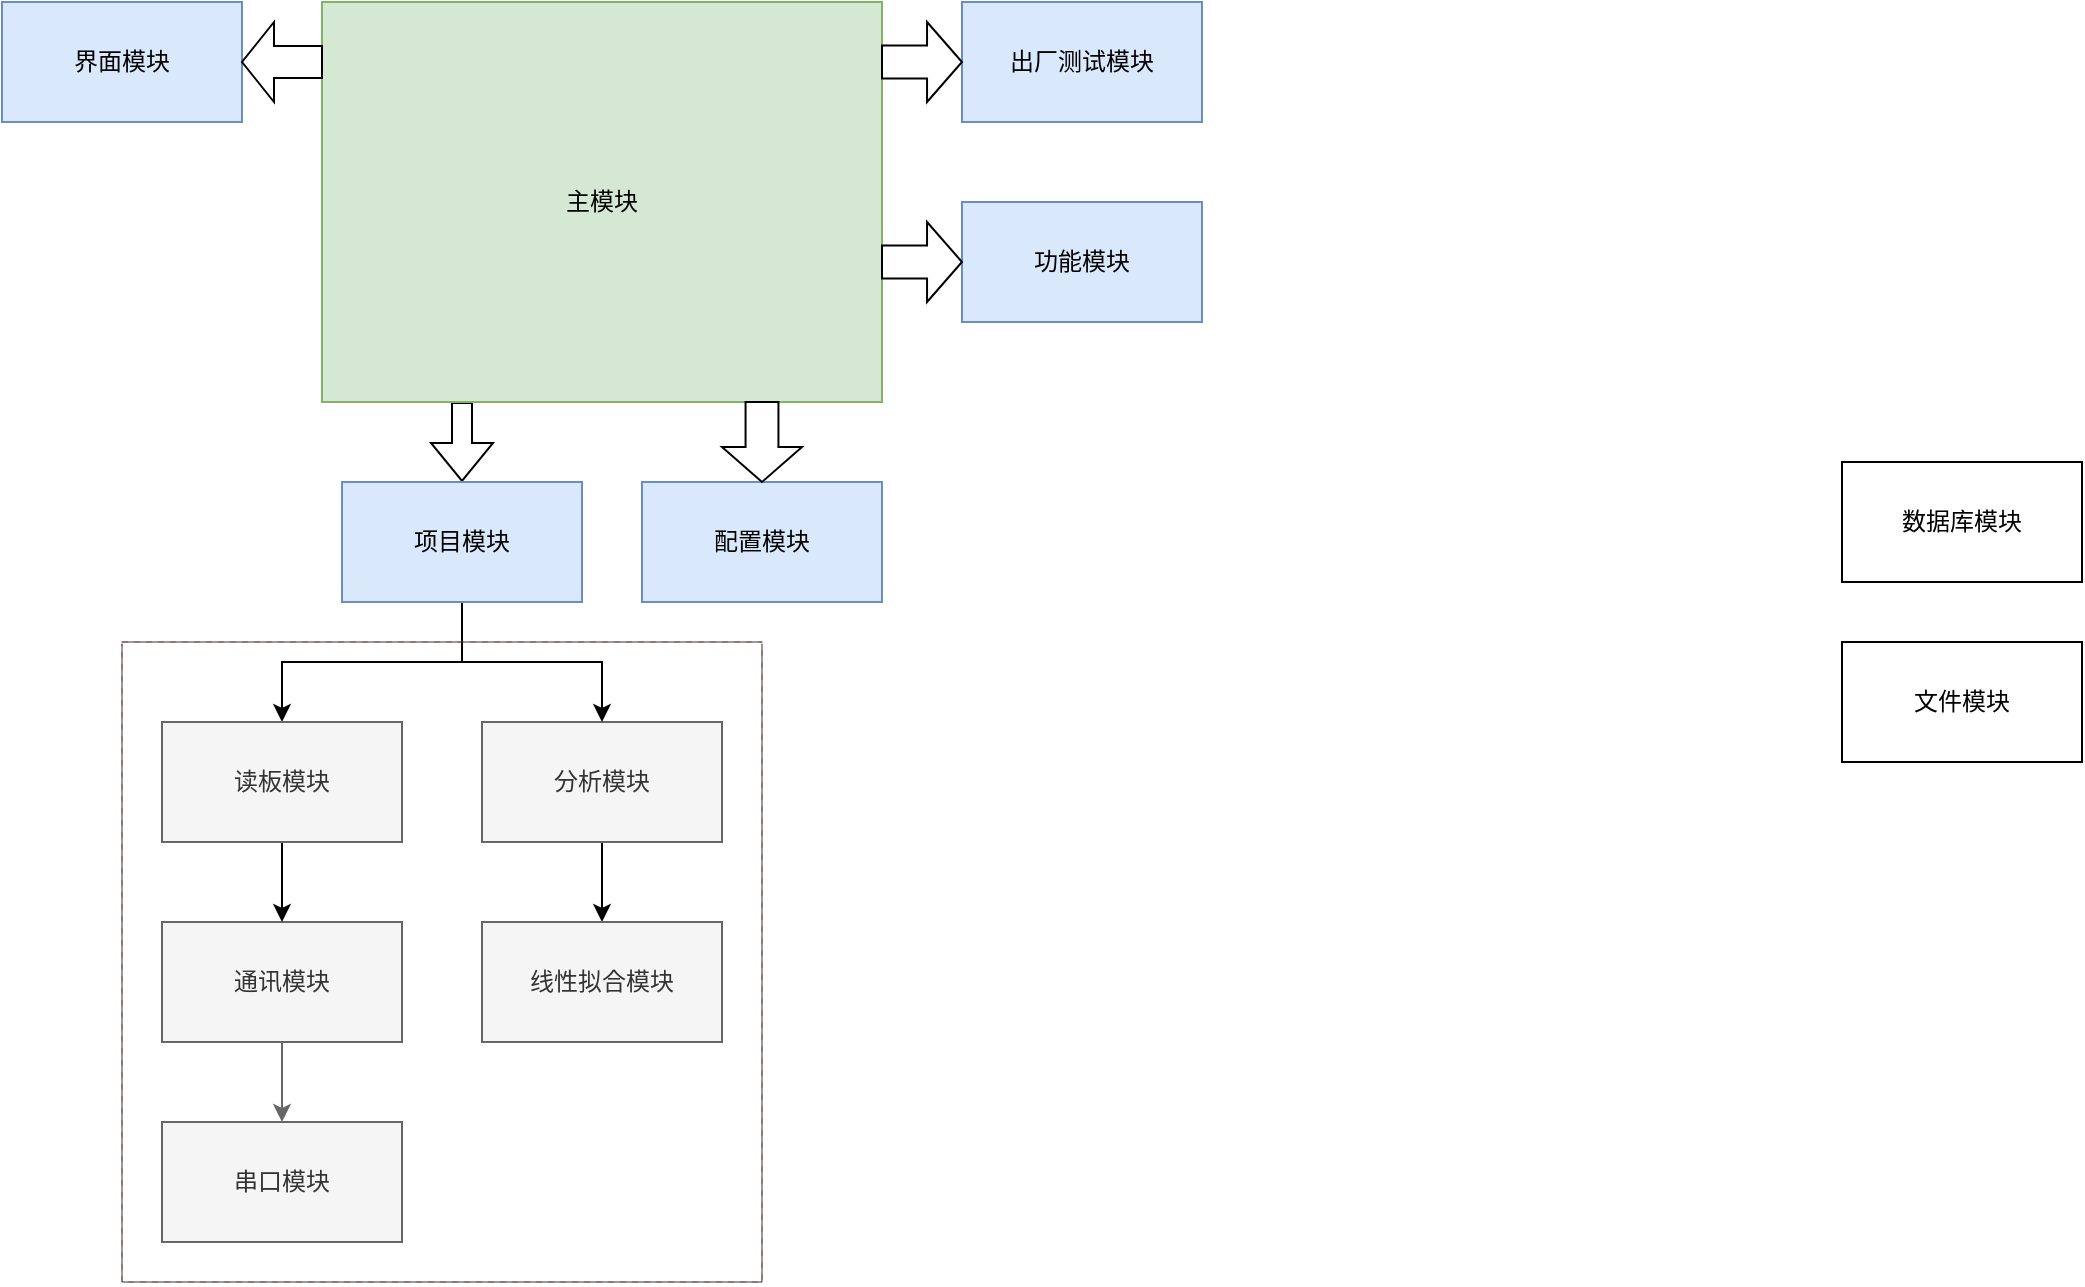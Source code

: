 <mxfile version="15.2.7" type="device"><diagram id="C5RBs43oDa-KdzZeNtuy" name="结构框图"><mxGraphModel dx="905" dy="672" grid="1" gridSize="10" guides="1" tooltips="1" connect="1" arrows="1" fold="1" page="1" pageScale="1" pageWidth="1169" pageHeight="827" background="#ffffff" math="0" shadow="0"><root><mxCell id="WIyWlLk6GJQsqaUBKTNV-0"/><mxCell id="WIyWlLk6GJQsqaUBKTNV-1" parent="WIyWlLk6GJQsqaUBKTNV-0"/><mxCell id="jWNHiAMjwblcm2dq2UD2-46" style="edgeStyle=orthogonalEdgeStyle;rounded=0;orthogonalLoop=1;jettySize=auto;html=1;exitX=0.25;exitY=1;exitDx=0;exitDy=0;fontFamily=Helvetica;entryX=0.5;entryY=0;entryDx=0;entryDy=0;entryPerimeter=0;shape=flexArrow;" parent="WIyWlLk6GJQsqaUBKTNV-1" source="jWNHiAMjwblcm2dq2UD2-32" target="jWNHiAMjwblcm2dq2UD2-43" edge="1"><mxGeometry relative="1" as="geometry"><mxPoint x="510" y="300" as="targetPoint"/></mxGeometry></mxCell><mxCell id="jWNHiAMjwblcm2dq2UD2-32" value="主模块" style="rounded=0;whiteSpace=wrap;html=1;sketch=0;fillColor=#d5e8d4;strokeColor=#82b366;fontFamily=Helvetica;" parent="WIyWlLk6GJQsqaUBKTNV-1" vertex="1"><mxGeometry x="440" y="80" width="280" height="200" as="geometry"/></mxCell><mxCell id="jWNHiAMjwblcm2dq2UD2-54" style="edgeStyle=orthogonalEdgeStyle;rounded=0;orthogonalLoop=1;jettySize=auto;html=1;entryX=0.5;entryY=0;entryDx=0;entryDy=0;fontFamily=Helvetica;" parent="WIyWlLk6GJQsqaUBKTNV-1" source="jWNHiAMjwblcm2dq2UD2-33" target="jWNHiAMjwblcm2dq2UD2-40" edge="1"><mxGeometry relative="1" as="geometry"/></mxCell><mxCell id="jWNHiAMjwblcm2dq2UD2-33" value="分析模块" style="rounded=0;whiteSpace=wrap;html=1;sketch=0;fillColor=#f5f5f5;strokeColor=#666666;fontColor=#333333;glass=0;" parent="WIyWlLk6GJQsqaUBKTNV-1" vertex="1"><mxGeometry x="520" y="440" width="120" height="60" as="geometry"/></mxCell><mxCell id="jWNHiAMjwblcm2dq2UD2-34" value="功能模块" style="rounded=0;whiteSpace=wrap;html=1;sketch=0;fillColor=#dae8fc;strokeColor=#6c8ebf;" parent="WIyWlLk6GJQsqaUBKTNV-1" vertex="1"><mxGeometry x="760" y="180" width="120" height="60" as="geometry"/></mxCell><mxCell id="jWNHiAMjwblcm2dq2UD2-35" value="数据库模块" style="rounded=0;whiteSpace=wrap;html=1;sketch=0;" parent="WIyWlLk6GJQsqaUBKTNV-1" vertex="1"><mxGeometry x="1200" y="310" width="120" height="60" as="geometry"/></mxCell><mxCell id="jWNHiAMjwblcm2dq2UD2-53" style="edgeStyle=orthogonalEdgeStyle;rounded=0;orthogonalLoop=1;jettySize=auto;html=1;entryX=0.5;entryY=0;entryDx=0;entryDy=0;fontFamily=Helvetica;fillColor=#f5f5f5;strokeColor=#666666;" parent="WIyWlLk6GJQsqaUBKTNV-1" source="jWNHiAMjwblcm2dq2UD2-36" target="jWNHiAMjwblcm2dq2UD2-45" edge="1"><mxGeometry relative="1" as="geometry"/></mxCell><mxCell id="jWNHiAMjwblcm2dq2UD2-36" value="通讯模块" style="whiteSpace=wrap;html=1;sketch=0;fillColor=#f5f5f5;strokeColor=#666666;fontColor=#333333;" parent="WIyWlLk6GJQsqaUBKTNV-1" vertex="1"><mxGeometry x="360" y="540" width="120" height="60" as="geometry"/></mxCell><mxCell id="jWNHiAMjwblcm2dq2UD2-38" value="界面模块" style="whiteSpace=wrap;html=1;sketch=0;fillColor=#dae8fc;strokeColor=#6c8ebf;" parent="WIyWlLk6GJQsqaUBKTNV-1" vertex="1"><mxGeometry x="280" y="80" width="120" height="60" as="geometry"/></mxCell><mxCell id="jWNHiAMjwblcm2dq2UD2-39" value="配置模块" style="whiteSpace=wrap;html=1;sketch=0;fillColor=#dae8fc;strokeColor=#6c8ebf;" parent="WIyWlLk6GJQsqaUBKTNV-1" vertex="1"><mxGeometry x="600" y="320" width="120" height="60" as="geometry"/></mxCell><mxCell id="jWNHiAMjwblcm2dq2UD2-40" value="线性拟合模块" style="whiteSpace=wrap;html=1;sketch=0;fillColor=#f5f5f5;strokeColor=#666666;fontColor=#333333;" parent="WIyWlLk6GJQsqaUBKTNV-1" vertex="1"><mxGeometry x="520" y="540" width="120" height="60" as="geometry"/></mxCell><mxCell id="jWNHiAMjwblcm2dq2UD2-41" value="出厂测试模块" style="whiteSpace=wrap;html=1;sketch=0;fillColor=#dae8fc;strokeColor=#6c8ebf;" parent="WIyWlLk6GJQsqaUBKTNV-1" vertex="1"><mxGeometry x="760" y="80" width="120" height="60" as="geometry"/></mxCell><mxCell id="jWNHiAMjwblcm2dq2UD2-42" value="文件模块" style="whiteSpace=wrap;html=1;sketch=0;" parent="WIyWlLk6GJQsqaUBKTNV-1" vertex="1"><mxGeometry x="1200" y="400" width="120" height="60" as="geometry"/></mxCell><mxCell id="jWNHiAMjwblcm2dq2UD2-55" style="edgeStyle=orthogonalEdgeStyle;rounded=0;orthogonalLoop=1;jettySize=auto;html=1;entryX=0.5;entryY=0;entryDx=0;entryDy=0;fontFamily=Helvetica;" parent="WIyWlLk6GJQsqaUBKTNV-1" source="jWNHiAMjwblcm2dq2UD2-43" target="jWNHiAMjwblcm2dq2UD2-44" edge="1"><mxGeometry relative="1" as="geometry"/></mxCell><mxCell id="jWNHiAMjwblcm2dq2UD2-56" style="edgeStyle=orthogonalEdgeStyle;rounded=0;orthogonalLoop=1;jettySize=auto;html=1;fontFamily=Helvetica;" parent="WIyWlLk6GJQsqaUBKTNV-1" source="jWNHiAMjwblcm2dq2UD2-43" target="jWNHiAMjwblcm2dq2UD2-33" edge="1"><mxGeometry relative="1" as="geometry"/></mxCell><mxCell id="jWNHiAMjwblcm2dq2UD2-43" value="项目模块" style="whiteSpace=wrap;html=1;sketch=0;fillColor=#dae8fc;strokeColor=#6c8ebf;" parent="WIyWlLk6GJQsqaUBKTNV-1" vertex="1"><mxGeometry x="450" y="320" width="120" height="60" as="geometry"/></mxCell><mxCell id="jWNHiAMjwblcm2dq2UD2-52" style="edgeStyle=orthogonalEdgeStyle;rounded=0;orthogonalLoop=1;jettySize=auto;html=1;entryX=0.5;entryY=0;entryDx=0;entryDy=0;fontFamily=Helvetica;" parent="WIyWlLk6GJQsqaUBKTNV-1" source="jWNHiAMjwblcm2dq2UD2-44" target="jWNHiAMjwblcm2dq2UD2-36" edge="1"><mxGeometry relative="1" as="geometry"/></mxCell><mxCell id="jWNHiAMjwblcm2dq2UD2-44" value="读板模块" style="whiteSpace=wrap;html=1;sketch=0;fillColor=#f5f5f5;strokeColor=#666666;fontColor=#333333;" parent="WIyWlLk6GJQsqaUBKTNV-1" vertex="1"><mxGeometry x="360" y="440" width="120" height="60" as="geometry"/></mxCell><mxCell id="jWNHiAMjwblcm2dq2UD2-45" value="串口模块" style="whiteSpace=wrap;html=1;sketch=0;fillColor=#f5f5f5;strokeColor=#666666;fontColor=#333333;" parent="WIyWlLk6GJQsqaUBKTNV-1" vertex="1"><mxGeometry x="360" y="640" width="120" height="60" as="geometry"/></mxCell><mxCell id="jWNHiAMjwblcm2dq2UD2-60" value="" style="shape=singleArrow;whiteSpace=wrap;html=1;arrowWidth=0.4;arrowSize=0.4;sketch=0;fontFamily=Helvetica;rotation=-180;" parent="WIyWlLk6GJQsqaUBKTNV-1" vertex="1"><mxGeometry x="400" y="90" width="40" height="40" as="geometry"/></mxCell><mxCell id="jWNHiAMjwblcm2dq2UD2-61" value="" style="shape=singleArrow;whiteSpace=wrap;html=1;arrowWidth=0.411;arrowSize=0.437;sketch=0;fontFamily=Helvetica;" parent="WIyWlLk6GJQsqaUBKTNV-1" vertex="1"><mxGeometry x="720" y="90" width="40" height="40" as="geometry"/></mxCell><mxCell id="jWNHiAMjwblcm2dq2UD2-62" value="" style="shape=singleArrow;whiteSpace=wrap;html=1;arrowWidth=0.411;arrowSize=0.437;sketch=0;fontFamily=Helvetica;" parent="WIyWlLk6GJQsqaUBKTNV-1" vertex="1"><mxGeometry x="720" y="190" width="40" height="40" as="geometry"/></mxCell><mxCell id="jWNHiAMjwblcm2dq2UD2-63" value="" style="shape=singleArrow;whiteSpace=wrap;html=1;arrowWidth=0.411;arrowSize=0.437;sketch=0;fontFamily=Helvetica;rotation=90;" parent="WIyWlLk6GJQsqaUBKTNV-1" vertex="1"><mxGeometry x="640" y="280" width="40" height="40" as="geometry"/></mxCell><mxCell id="wuh9UxGK8-o5FfyBR8re-5" value="" style="group;dashed=1;opacity=40;strokeColor=#EA6B66;" vertex="1" connectable="0" parent="WIyWlLk6GJQsqaUBKTNV-1"><mxGeometry x="340" y="400" width="320" height="320" as="geometry"/></mxCell><mxCell id="wuh9UxGK8-o5FfyBR8re-1" value="" style="endArrow=none;html=1;opacity=40;" edge="1" parent="wuh9UxGK8-o5FfyBR8re-5"><mxGeometry width="50" height="50" relative="1" as="geometry"><mxPoint as="sourcePoint"/><mxPoint x="320" as="targetPoint"/></mxGeometry></mxCell><mxCell id="wuh9UxGK8-o5FfyBR8re-2" value="" style="endArrow=none;html=1;opacity=40;" edge="1" parent="wuh9UxGK8-o5FfyBR8re-5"><mxGeometry width="50" height="50" relative="1" as="geometry"><mxPoint y="320" as="sourcePoint"/><mxPoint y="0.997" as="targetPoint"/></mxGeometry></mxCell><mxCell id="wuh9UxGK8-o5FfyBR8re-3" value="" style="endArrow=none;html=1;opacity=40;" edge="1" parent="wuh9UxGK8-o5FfyBR8re-5"><mxGeometry width="50" height="50" relative="1" as="geometry"><mxPoint x="320" y="320" as="sourcePoint"/><mxPoint x="320" y="0.997" as="targetPoint"/></mxGeometry></mxCell><mxCell id="wuh9UxGK8-o5FfyBR8re-4" value="" style="endArrow=none;html=1;opacity=40;" edge="1" parent="wuh9UxGK8-o5FfyBR8re-5"><mxGeometry width="50" height="50" relative="1" as="geometry"><mxPoint y="320" as="sourcePoint"/><mxPoint x="320" y="320" as="targetPoint"/></mxGeometry></mxCell></root></mxGraphModel></diagram></mxfile>